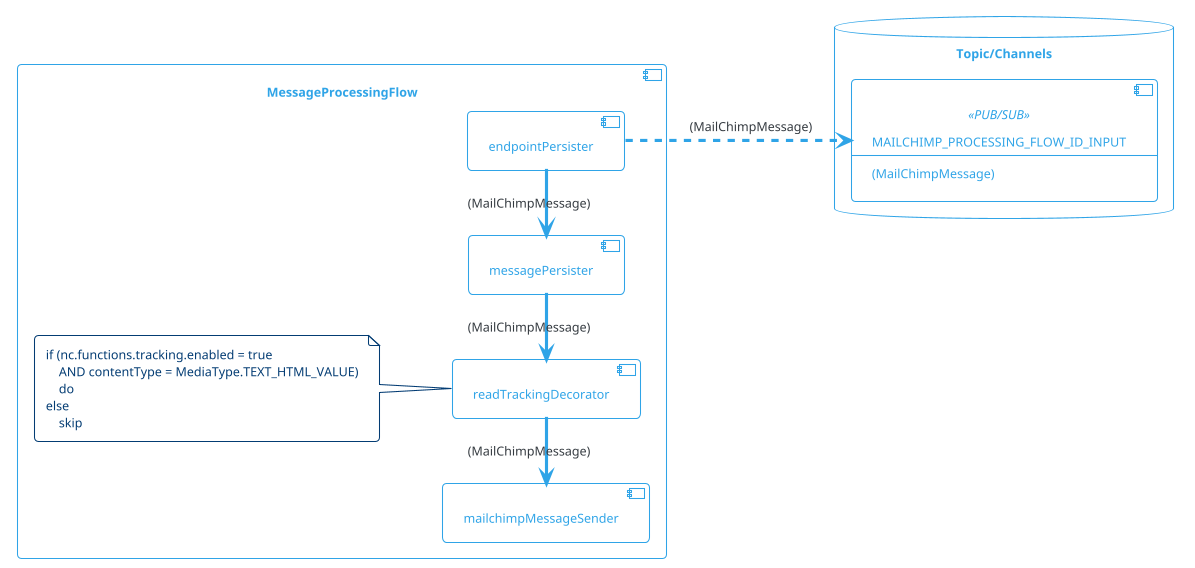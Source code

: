 @startuml

!theme cerulean-outline

left to right direction

skinparam backgroundcolor White
skinparam component {
    backgroundColor<<user defined>> LightGray
}


database "Topic/Channels" {
    component MAILCHIMP_PROCESSING_FLOW_ID_INPUT<<PUB/SUB>>[
        MAILCHIMP_PROCESSING_FLOW_ID_INPUT
        --
        (MailChimpMessage)
    ]

}

component "MessageProcessingFlow" {
    [endpointPersister]
    [messagePersister]
    [readTrackingDecorator]
    [mailchimpMessageSender]    

    endpointPersister -l-> messagePersister: (MailChimpMessage)
    messagePersister -l-> readTrackingDecorator: (MailChimpMessage)
    readTrackingDecorator -l-> mailchimpMessageSender: (MailChimpMessage)
    endpointPersister ..> MAILCHIMP_PROCESSING_FLOW_ID_INPUT : (MailChimpMessage) 
    
    note left of readTrackingDecorator 
        if (nc.functions.tracking.enabled = true 
            AND contentType = MediaType.TEXT_HTML_VALUE)
            do
        else
            skip      
    end note 

}


@enduml